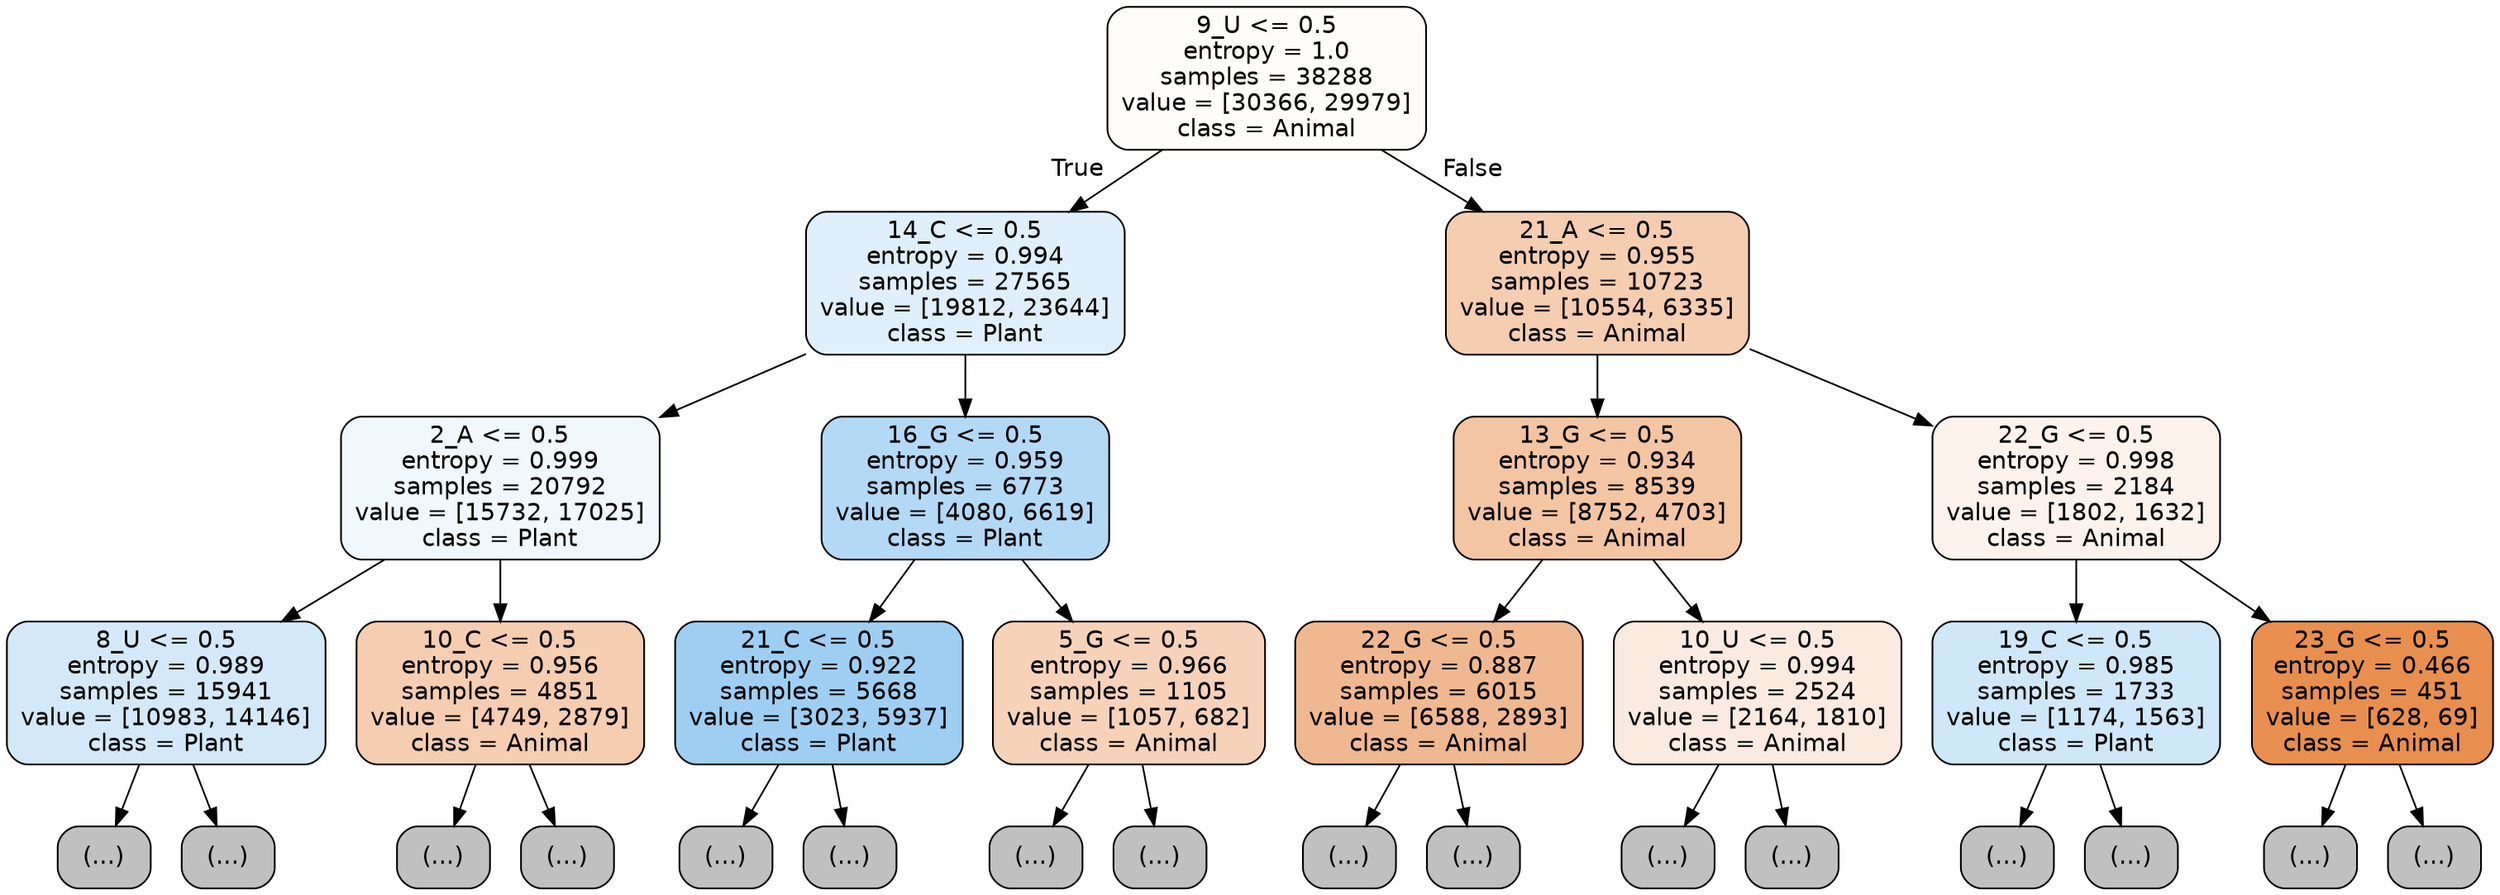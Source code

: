 digraph Tree {
node [shape=box, style="filled, rounded", color="black", fontname="helvetica"] ;
edge [fontname="helvetica"] ;
0 [label="9_U <= 0.5\nentropy = 1.0\nsamples = 38288\nvalue = [30366, 29979]\nclass = Animal", fillcolor="#fffdfc"] ;
1 [label="14_C <= 0.5\nentropy = 0.994\nsamples = 27565\nvalue = [19812, 23644]\nclass = Plant", fillcolor="#dfeffb"] ;
0 -> 1 [labeldistance=2.5, labelangle=45, headlabel="True"] ;
2 [label="2_A <= 0.5\nentropy = 0.999\nsamples = 20792\nvalue = [15732, 17025]\nclass = Plant", fillcolor="#f0f8fd"] ;
1 -> 2 ;
3 [label="8_U <= 0.5\nentropy = 0.989\nsamples = 15941\nvalue = [10983, 14146]\nclass = Plant", fillcolor="#d3e9f9"] ;
2 -> 3 ;
4 [label="(...)", fillcolor="#C0C0C0"] ;
3 -> 4 ;
5249 [label="(...)", fillcolor="#C0C0C0"] ;
3 -> 5249 ;
7248 [label="10_C <= 0.5\nentropy = 0.956\nsamples = 4851\nvalue = [4749, 2879]\nclass = Animal", fillcolor="#f5cdb1"] ;
2 -> 7248 ;
7249 [label="(...)", fillcolor="#C0C0C0"] ;
7248 -> 7249 ;
9188 [label="(...)", fillcolor="#C0C0C0"] ;
7248 -> 9188 ;
9663 [label="16_G <= 0.5\nentropy = 0.959\nsamples = 6773\nvalue = [4080, 6619]\nclass = Plant", fillcolor="#b3d9f5"] ;
1 -> 9663 ;
9664 [label="21_C <= 0.5\nentropy = 0.922\nsamples = 5668\nvalue = [3023, 5937]\nclass = Plant", fillcolor="#9ecff2"] ;
9663 -> 9664 ;
9665 [label="(...)", fillcolor="#C0C0C0"] ;
9664 -> 9665 ;
11144 [label="(...)", fillcolor="#C0C0C0"] ;
9664 -> 11144 ;
11551 [label="5_G <= 0.5\nentropy = 0.966\nsamples = 1105\nvalue = [1057, 682]\nclass = Animal", fillcolor="#f6d2b9"] ;
9663 -> 11551 ;
11552 [label="(...)", fillcolor="#C0C0C0"] ;
11551 -> 11552 ;
12005 [label="(...)", fillcolor="#C0C0C0"] ;
11551 -> 12005 ;
12180 [label="21_A <= 0.5\nentropy = 0.955\nsamples = 10723\nvalue = [10554, 6335]\nclass = Animal", fillcolor="#f5cdb0"] ;
0 -> 12180 [labeldistance=2.5, labelangle=-45, headlabel="False"] ;
12181 [label="13_G <= 0.5\nentropy = 0.934\nsamples = 8539\nvalue = [8752, 4703]\nclass = Animal", fillcolor="#f3c5a3"] ;
12180 -> 12181 ;
12182 [label="22_G <= 0.5\nentropy = 0.887\nsamples = 6015\nvalue = [6588, 2893]\nclass = Animal", fillcolor="#f0b890"] ;
12181 -> 12182 ;
12183 [label="(...)", fillcolor="#C0C0C0"] ;
12182 -> 12183 ;
14754 [label="(...)", fillcolor="#C0C0C0"] ;
12182 -> 14754 ;
15089 [label="10_U <= 0.5\nentropy = 0.994\nsamples = 2524\nvalue = [2164, 1810]\nclass = Animal", fillcolor="#fbeadf"] ;
12181 -> 15089 ;
15090 [label="(...)", fillcolor="#C0C0C0"] ;
15089 -> 15090 ;
15819 [label="(...)", fillcolor="#C0C0C0"] ;
15089 -> 15819 ;
16162 [label="22_G <= 0.5\nentropy = 0.998\nsamples = 2184\nvalue = [1802, 1632]\nclass = Animal", fillcolor="#fdf3ec"] ;
12180 -> 16162 ;
16163 [label="19_C <= 0.5\nentropy = 0.985\nsamples = 1733\nvalue = [1174, 1563]\nclass = Plant", fillcolor="#cee7f9"] ;
16162 -> 16163 ;
16164 [label="(...)", fillcolor="#C0C0C0"] ;
16163 -> 16164 ;
16773 [label="(...)", fillcolor="#C0C0C0"] ;
16163 -> 16773 ;
16940 [label="23_G <= 0.5\nentropy = 0.466\nsamples = 451\nvalue = [628, 69]\nclass = Animal", fillcolor="#e88f4f"] ;
16162 -> 16940 ;
16941 [label="(...)", fillcolor="#C0C0C0"] ;
16940 -> 16941 ;
17066 [label="(...)", fillcolor="#C0C0C0"] ;
16940 -> 17066 ;
}